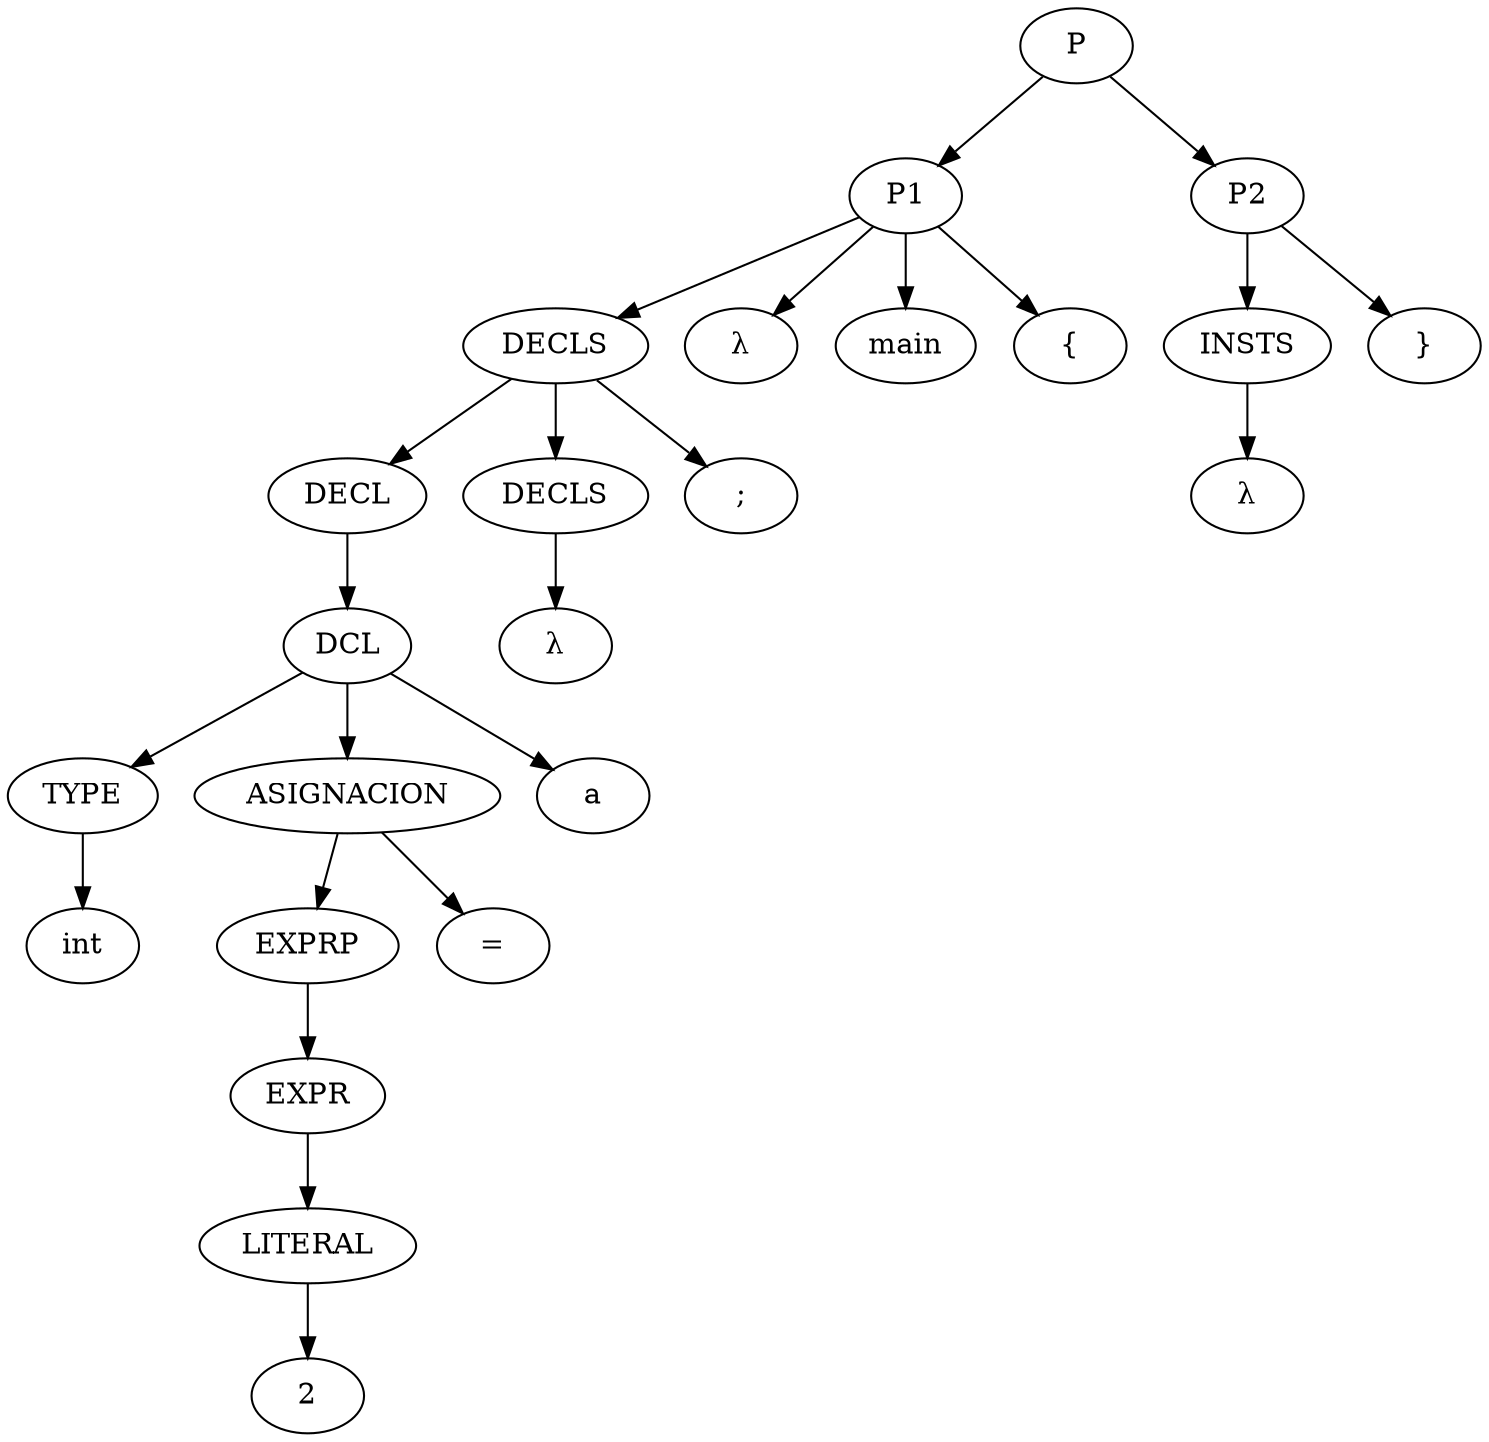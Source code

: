 strict digraph G {
  s0 [ label="TYPE" ];
  s1 [ label="int" ];
  s2 [ label="LITERAL" ];
  s3 [ label="2" ];
  s4 [ label="EXPR" ];
  s5 [ label="EXPRP" ];
  s6 [ label="ASIGNACION" ];
  s7 [ label="=" ];
  s8 [ label="DCL" ];
  s9 [ label="a" ];
  s10 [ label="DECL" ];
  s11 [ label="DECLS" ];
  s12 [ label="λ" ];
  s13 [ label="DECLS" ];
  s14 [ label=";" ];
  s15 [ label="λ" ];
  s16 [ label="P1" ];
  s17 [ label="main" ];
  s18 [ label="{" ];
  s19 [ label="INSTS" ];
  s20 [ label="λ" ];
  s21 [ label="P2" ];
  s22 [ label="}" ];
  s23 [ label="P" ];
  s0 -> s1;
  s2 -> s3;
  s4 -> s2;
  s5 -> s4;
  s6 -> s7;
  s6 -> s5;
  s8 -> s0;
  s8 -> s9;
  s8 -> s6;
  s10 -> s8;
  s11 -> s12;
  s13 -> s10;
  s13 -> s14;
  s13 -> s11;
  s16 -> s13;
  s16 -> s15;
  s16 -> s17;
  s16 -> s18;
  s19 -> s20;
  s21 -> s19;
  s21 -> s22;
  s23 -> s16;
  s23 -> s21;
}
